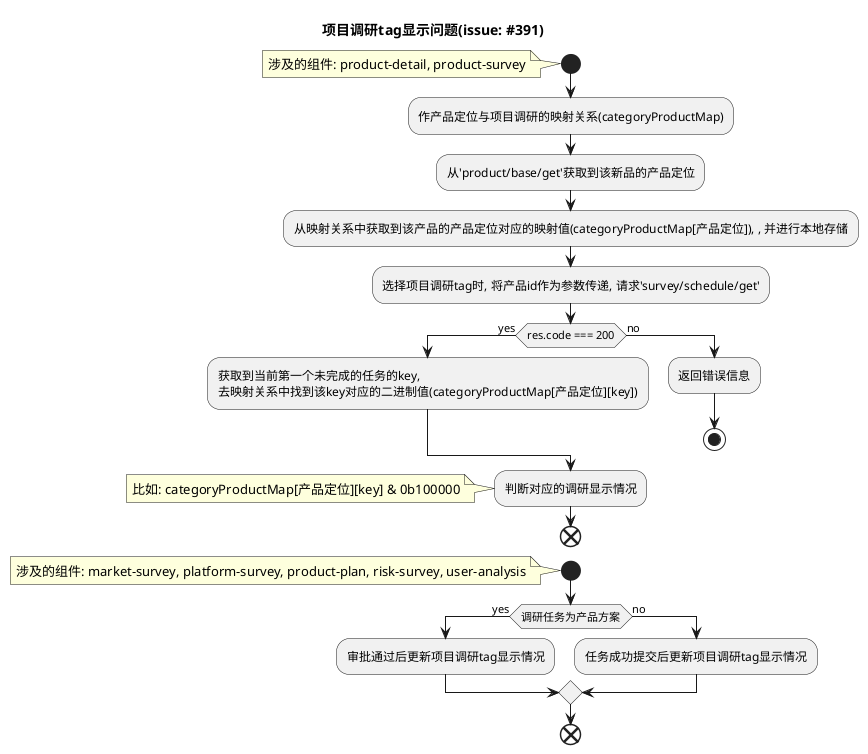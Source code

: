 @startuml
title 项目调研tag显示问题(issue: #391)
start
  note 
    涉及的组件: product-detail, product-survey
  end note
  :作产品定位与项目调研的映射关系(categoryProductMap);
  :从'product/base/get'获取到该新品的产品定位;
  :从映射关系中获取到该产品的产品定位对应的映射值(categoryProductMap[产品定位]), , 并进行本地存储;
  :选择项目调研tag时, 将产品id作为参数传递, 请求'survey/schedule/get';
  if(res.code === 200) then (yes)
    :获取到当前第一个未完成的任务的key, 
    去映射关系中找到该key对应的二进制值(categoryProductMap[产品定位][key]);
  else (no)
    :返回错误信息;
    stop
  endif
  :判断对应的调研显示情况;
  note
    比如: categoryProductMap[产品定位][key] & 0b100000
  end note
end

start 
  note 
    涉及的组件: market-survey, platform-survey, product-plan, risk-survey, user-analysis
  end note
  if(调研任务为产品方案) then (yes)
    :审批通过后更新项目调研tag显示情况;
  else (no)
    :任务成功提交后更新项目调研tag显示情况;
  endif 
end
@enduml